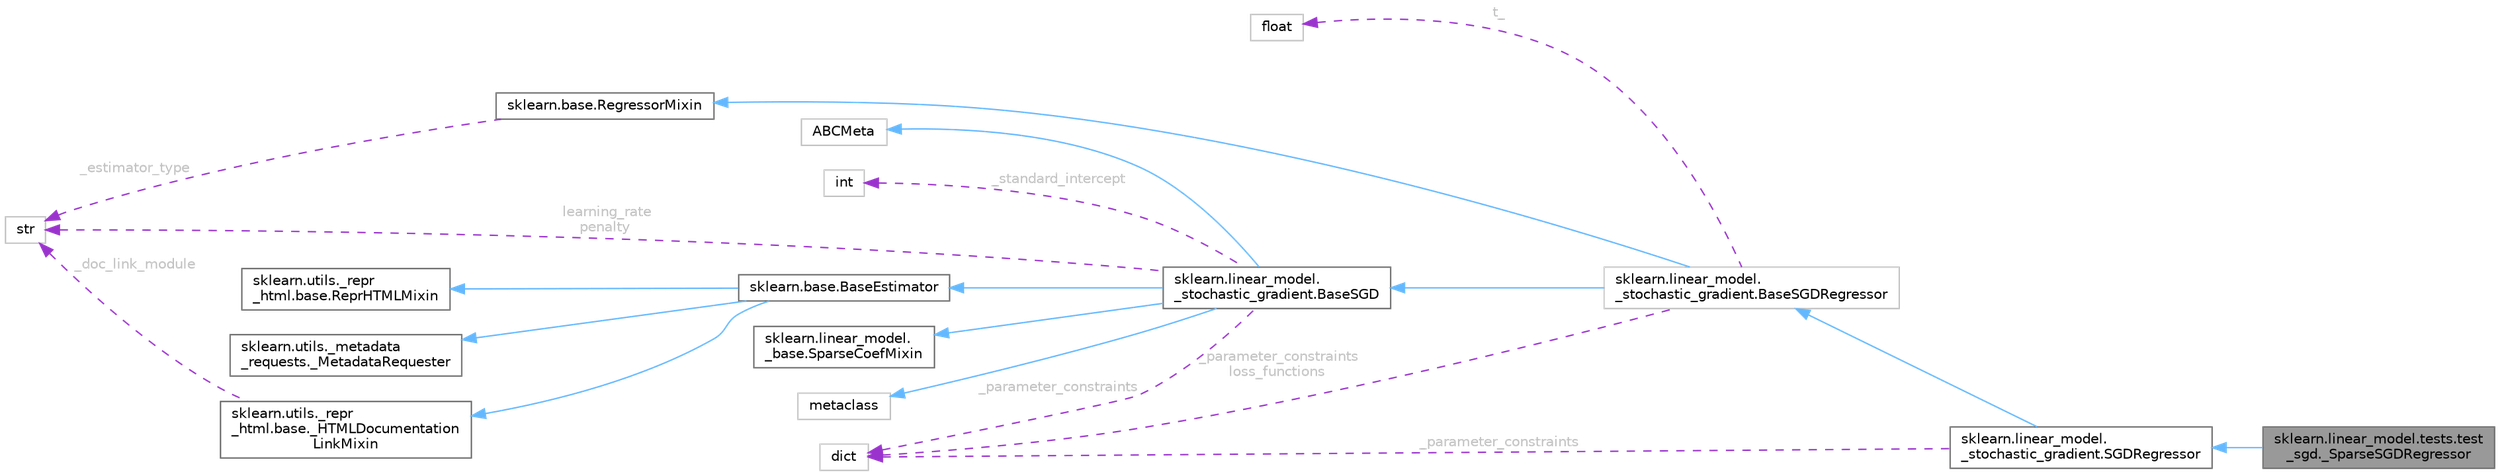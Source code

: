 digraph "sklearn.linear_model.tests.test_sgd._SparseSGDRegressor"
{
 // LATEX_PDF_SIZE
  bgcolor="transparent";
  edge [fontname=Helvetica,fontsize=10,labelfontname=Helvetica,labelfontsize=10];
  node [fontname=Helvetica,fontsize=10,shape=box,height=0.2,width=0.4];
  rankdir="LR";
  Node1 [id="Node000001",label="sklearn.linear_model.tests.test\l_sgd._SparseSGDRegressor",height=0.2,width=0.4,color="gray40", fillcolor="grey60", style="filled", fontcolor="black",tooltip=" "];
  Node2 -> Node1 [id="edge1_Node000001_Node000002",dir="back",color="steelblue1",style="solid",tooltip=" "];
  Node2 [id="Node000002",label="sklearn.linear_model.\l_stochastic_gradient.SGDRegressor",height=0.2,width=0.4,color="gray40", fillcolor="white", style="filled",URL="$d2/d26/classsklearn_1_1linear__model_1_1__stochastic__gradient_1_1SGDRegressor.html",tooltip=" "];
  Node3 -> Node2 [id="edge2_Node000002_Node000003",dir="back",color="steelblue1",style="solid",tooltip=" "];
  Node3 [id="Node000003",label="sklearn.linear_model.\l_stochastic_gradient.BaseSGDRegressor",height=0.2,width=0.4,color="grey75", fillcolor="white", style="filled",URL="$d1/d08/classsklearn_1_1linear__model_1_1__stochastic__gradient_1_1BaseSGDRegressor.html",tooltip=" "];
  Node4 -> Node3 [id="edge3_Node000003_Node000004",dir="back",color="steelblue1",style="solid",tooltip=" "];
  Node4 [id="Node000004",label="sklearn.base.RegressorMixin",height=0.2,width=0.4,color="gray40", fillcolor="white", style="filled",URL="$df/d64/classsklearn_1_1base_1_1RegressorMixin.html",tooltip=" "];
  Node5 -> Node4 [id="edge4_Node000004_Node000005",dir="back",color="darkorchid3",style="dashed",tooltip=" ",label=" _estimator_type",fontcolor="grey" ];
  Node5 [id="Node000005",label="str",height=0.2,width=0.4,color="grey75", fillcolor="white", style="filled",tooltip=" "];
  Node6 -> Node3 [id="edge5_Node000003_Node000006",dir="back",color="steelblue1",style="solid",tooltip=" "];
  Node6 [id="Node000006",label="sklearn.linear_model.\l_stochastic_gradient.BaseSGD",height=0.2,width=0.4,color="gray40", fillcolor="white", style="filled",URL="$d6/d2f/classsklearn_1_1linear__model_1_1__stochastic__gradient_1_1BaseSGD.html",tooltip=" "];
  Node7 -> Node6 [id="edge6_Node000006_Node000007",dir="back",color="steelblue1",style="solid",tooltip=" "];
  Node7 [id="Node000007",label="sklearn.linear_model.\l_base.SparseCoefMixin",height=0.2,width=0.4,color="gray40", fillcolor="white", style="filled",URL="$d8/d5b/classsklearn_1_1linear__model_1_1__base_1_1SparseCoefMixin.html",tooltip=" "];
  Node8 -> Node6 [id="edge7_Node000006_Node000008",dir="back",color="steelblue1",style="solid",tooltip=" "];
  Node8 [id="Node000008",label="sklearn.base.BaseEstimator",height=0.2,width=0.4,color="gray40", fillcolor="white", style="filled",URL="$d3/d20/classsklearn_1_1base_1_1BaseEstimator.html",tooltip=" "];
  Node9 -> Node8 [id="edge8_Node000008_Node000009",dir="back",color="steelblue1",style="solid",tooltip=" "];
  Node9 [id="Node000009",label="sklearn.utils._repr\l_html.base.ReprHTMLMixin",height=0.2,width=0.4,color="gray40", fillcolor="white", style="filled",URL="$d3/d50/classsklearn_1_1utils_1_1__repr__html_1_1base_1_1ReprHTMLMixin.html",tooltip=" "];
  Node10 -> Node8 [id="edge9_Node000008_Node000010",dir="back",color="steelblue1",style="solid",tooltip=" "];
  Node10 [id="Node000010",label="sklearn.utils._repr\l_html.base._HTMLDocumentation\lLinkMixin",height=0.2,width=0.4,color="gray40", fillcolor="white", style="filled",URL="$d5/d05/classsklearn_1_1utils_1_1__repr__html_1_1base_1_1__HTMLDocumentationLinkMixin.html",tooltip=" "];
  Node5 -> Node10 [id="edge10_Node000010_Node000005",dir="back",color="darkorchid3",style="dashed",tooltip=" ",label=" _doc_link_module",fontcolor="grey" ];
  Node11 -> Node8 [id="edge11_Node000008_Node000011",dir="back",color="steelblue1",style="solid",tooltip=" "];
  Node11 [id="Node000011",label="sklearn.utils._metadata\l_requests._MetadataRequester",height=0.2,width=0.4,color="gray40", fillcolor="white", style="filled",URL="$d6/dfa/classsklearn_1_1utils_1_1__metadata__requests_1_1__MetadataRequester.html",tooltip=" "];
  Node12 -> Node6 [id="edge12_Node000006_Node000012",dir="back",color="steelblue1",style="solid",tooltip=" "];
  Node12 [id="Node000012",label="metaclass",height=0.2,width=0.4,color="grey75", fillcolor="white", style="filled",URL="$d1/d9a/classmetaclass.html",tooltip=" "];
  Node13 -> Node6 [id="edge13_Node000006_Node000013",dir="back",color="steelblue1",style="solid",tooltip=" "];
  Node13 [id="Node000013",label="ABCMeta",height=0.2,width=0.4,color="grey75", fillcolor="white", style="filled",URL="$df/d42/classABCMeta.html",tooltip=" "];
  Node14 -> Node6 [id="edge14_Node000006_Node000014",dir="back",color="darkorchid3",style="dashed",tooltip=" ",label=" _parameter_constraints",fontcolor="grey" ];
  Node14 [id="Node000014",label="dict",height=0.2,width=0.4,color="grey75", fillcolor="white", style="filled",tooltip=" "];
  Node5 -> Node6 [id="edge15_Node000006_Node000005",dir="back",color="darkorchid3",style="dashed",tooltip=" ",label=" learning_rate\npenalty",fontcolor="grey" ];
  Node15 -> Node6 [id="edge16_Node000006_Node000015",dir="back",color="darkorchid3",style="dashed",tooltip=" ",label=" _standard_intercept",fontcolor="grey" ];
  Node15 [id="Node000015",label="int",height=0.2,width=0.4,color="grey75", fillcolor="white", style="filled",tooltip=" "];
  Node14 -> Node3 [id="edge17_Node000003_Node000014",dir="back",color="darkorchid3",style="dashed",tooltip=" ",label=" _parameter_constraints\nloss_functions",fontcolor="grey" ];
  Node16 -> Node3 [id="edge18_Node000003_Node000016",dir="back",color="darkorchid3",style="dashed",tooltip=" ",label=" t_",fontcolor="grey" ];
  Node16 [id="Node000016",label="float",height=0.2,width=0.4,color="grey75", fillcolor="white", style="filled",tooltip=" "];
  Node14 -> Node2 [id="edge19_Node000002_Node000014",dir="back",color="darkorchid3",style="dashed",tooltip=" ",label=" _parameter_constraints",fontcolor="grey" ];
}
